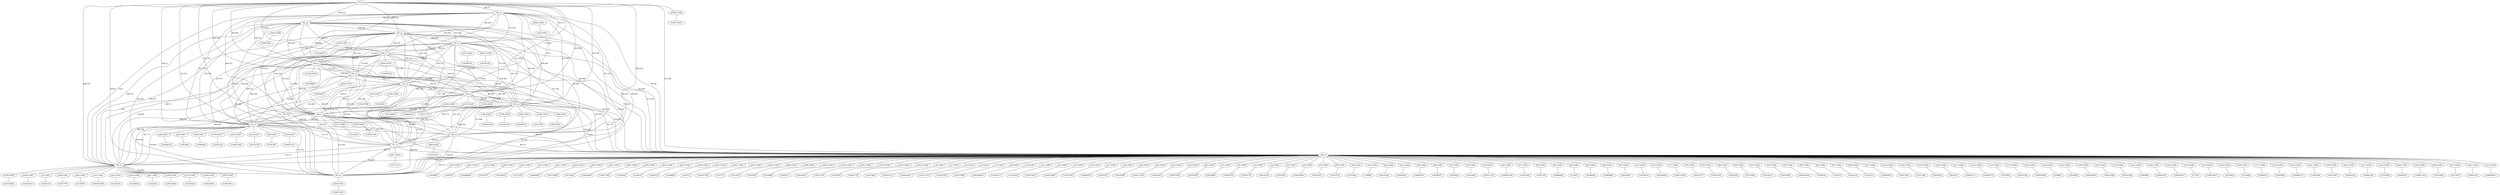 graph {
	"p0,53384" -- "c0"
	"c0" [ label="0.00345115", pos="24.2583,8.19513!"];
	"p1,53384" -- "c1"
	"c1" [ label="0.000819917", pos="7.1017,11.941!"];
	"p3,53384" -- "c2"
	"c2" [ label="0.00111576", pos="18.728,13.9641!"];
	"p4,53384" -- "c3"
	"c3" [ label="0.00557993", pos="15.1359,3.10826!"];
	"p7,53384" -- "c4"
	"c4" [ label="0.00157698", pos="15.1292,13.2306!"];
	"p8,53384" -- "c5"
	"c5" [ label="0.000349406", pos="5.9642,8.39556!"];
	"p10,53384" -- "c6"
	"c6" [ label="0.00536711", pos="22.1834,8.1274!"];
	"p11,53384" -- "c7"
	"c7" [ label="0.0135044", pos="17.1476,12.521!"];
	"p12,53481" -- "c8"
	"c8" [ label="0.0345739", pos="20.0286,5.15849!"];
	"p13,53384" -- "c9"
	"c9" [ label="0.000758212", pos="4.68285,13.2429!"];
	"p15,53384" -- "c10"
	"c10" [ label="0.000743984", pos="18.8508,7.75953!"];
	"p16,53384" -- "c11"
	"c11" [ label="0.00197863", pos="15.1893,4.57214!"];
	"p17,53384" -- "c12"
	"c12" [ label="0.00095919", pos="18.6435,7.94328!"];
	"p18,53384" -- "c13"
	"c13" [ label="0.0381351", pos="14.3775,1.66514!"];
	"p20,53384" -- "c14"
	"c14" [ label="0.00105006", pos="15.54,15.402!"];
	"p22,53384" -- "c15"
	"c15" [ label="0.000117504", pos="11.7478,7.96987!"];
	"p23,53384" -- "c16"
	"c16" [ label="0.00201403", pos="15.1021,11.7699!"];
	"p28,53384" -- "c17"
	"c17" [ label="0.000473057", pos="16.2565,8.74281!"];
	"p30,53384" -- "c18"
	"c18" [ label="0.00702855", pos="27.1076,8.10124!"];
	"p31,53384" -- "c19"
	"c19" [ label="0.00780861", pos="14.8424,8.08918!"];
	"p32,53384" -- "c20"
	"c20" [ label="0.00678553", pos="24.3459,1.26206!"];
	"p33,53384" -- "c21"
	"c21" [ label="0.00781714", pos="15.2356,7.94144!"];
	"p34,53384" -- "c22"
	"c22" [ label="0.00142376", pos="8.04935,8.21772!"];
	"p35,53384" -- "c23"
	"c23" [ label="0.0510252", pos="13.3489,3.83686!"];
	"p36,53384" -- "c24"
	"c24" [ label="0.000538833", pos="8.78498,14.7272!"];
	"p37,53384" -- "c25"
	"c25" [ label="0.00331073", pos="4.74425,3.13984!"];
	"p39,53384" -- "c26"
	"c26" [ label="0.00119723", pos="21.6356,8.20523!"];
	"p40,53384" -- "c27"
	"c27" [ label="0.0325183", pos="10.6743,12.6699!"];
	"p41,53384" -- "c28"
	"c28" [ label="0.138089", pos="13.1812,12.5154!"];
	"p42,53384" -- "c29"
	"c29" [ label="0.00123528", pos="23.2295,11.9245!"];
	"p43,53384" -- "c30"
	"c30" [ label="0.00839024", pos="19.6378,3.67417!"];
	"p44,53384" -- "c31"
	"c31" [ label="0.00643037", pos="14.9995,4.87512!"];
	"p46,53384" -- "c32"
	"c32" [ label="0.00594537", pos="19.3985,0.82263!"];
	"p52,53384" -- "c33"
	"c33" [ label="0.0002824", pos="0.0120334,8.38589!"];
	"p53,53384" -- "c34"
	"c34" [ label="0.00144801", pos="19.1722,7.98372!"];
	"p54,53384" -- "c35"
	"c35" [ label="0.00511116", pos="9.90804,8.207!"];
	"p56,53384" -- "c36"
	"c36" [ label="0.000425164", pos="3.46111,8.14544!"];
	"p57,53384" -- "c37"
	"c37" [ label="0.0435208", pos="15.0924,10.1778!"];
	"p59,53384" -- "c38"
	"c38" [ label="0.0057195", pos="8.6174,8.11663!"];
	"p60,53384" -- "c39"
	"c39" [ label="0.00886049", pos="31.984,8.41568!"];
	"p63,53384" -- "c40"
	"c40" [ label="0.129057", pos="17.0566,3.8495!"];
	"p65,53384" -- "c41"
	"c41" [ label="0.00386441", pos="31.1428,6.62356!"];
	"p66,53384" -- "c42"
	"c42" [ label="0.00899967", pos="21.2162,0.888583!"];
	"p67,53384" -- "c43"
	"c43" [ label="0.00100917", pos="15.0814,7.96985!"];
	"p72,53384" -- "c44"
	"c44" [ label="0.00186701", pos="10.791,3.6809!"];
	"p73,53384" -- "c45"
	"c45" [ label="0.00226444", pos="5.06378,1.28542!"];
	"p77,53384" -- "c46"
	"c46" [ label="0.000714706", pos="15.1,5.83005!"];
	"p78,53384" -- "c47"
	"c47" [ label="0.00142773", pos="6.96182,4.46185!"];
	"p79,53384" -- "c48"
	"c48" [ label="0.00521632", pos="14.9829,11.4685!"];
	"p86,53384" -- "c49"
	"c49" [ label="0.0054326", pos="20.251,8.15755!"];
	"p89,53384" -- "c50"
	"c50" [ label="0.00710601", pos="8.68259,16.0411!"];
	"p91,53384" -- "c51"
	"c51" [ label="0.00194121", pos="9.84893,7.90537!"];
	"p92,53384" -- "c52"
	"c52" [ label="0.00353843", pos="17.32,0.0275696!"];
	"p93,53384" -- "c53"
	"c53" [ label="0.000418638", pos="25.6737,8.05553!"];
	"p95,53384" -- "c54"
	"c54" [ label="0.0289193", pos="15.1722,8.6086!"];
	"p96,53384" -- "c55"
	"c55" [ label="0.167873", pos="16.2191,16.5931!"];
	"p97,53384" -- "c56"
	"c56" [ label="0.0224119", pos="14.8666,8.25476!"];
	"p98,53384" -- "c57"
	"c57" [ label="0.0150141", pos="22.005,13.5966!"];
	"p101,53384" -- "c58"
	"c58" [ label="0.00082839", pos="8.274,13.6038!"];
	"p102,53384" -- "c59"
	"c59" [ label="0.00513019", pos="23.248,8.14352!"];
	"p104,53384" -- "c60"
	"c60" [ label="0.0115348", pos="19.5815,12.6603!"];
	"p105,53384" -- "c61"
	"c61" [ label="0.0455034", pos="11.6725,13.9671!"];
	"p106,53384" -- "c62"
	"c62" [ label="0.0012011", pos="7.00238,8.26572!"];
	"p111,53384" -- "c63"
	"c63" [ label="0.00097131", pos="25.7599,13.2227!"];
	"p114,53384" -- "c64"
	"c64" [ label="0.00424773", pos="18.7169,2.44351!"];
	"p116,53384" -- "c65"
	"c65" [ label="0.0579939", pos="11.6606,2.42343!"];
	"p118,53384" -- "c66"
	"c66" [ label="0.00301258", pos="13.5408,7.98015!"];
	"p122,53384" -- "c67"
	"c67" [ label="0.000558304", pos="25.6912,3.10086!"];
	"p125,53384" -- "c68"
	"c68" [ label="0.038491", pos="14.9248,8.2896!"];
	"p126,53384" -- "c69"
	"c69" [ label="0.0228458", pos="10.6722,1.00889!"];
	"p129,53384" -- "c70"
	"c70" [ label="0.000344652", pos="21.3439,16.0107!"];
	"p132,53384" -- "c71"
	"c71" [ label="0.00101888", pos="8.36244,2.79513!"];
	"p135,52817" -- "c72"
	"c72" [ label="0.00110736", pos="14.0626,7.12748!"];
	"p138,53384" -- "c73"
	"c73" [ label="0.00132398", pos="17.5133,12.1827!"];
	"p141,53384" -- "c74"
	"c74" [ label="0.0480809", pos="20.6966,8.4943!"];
	"p142,53384" -- "c75"
	"c75" [ label="0.00933476", pos="17.5183,4.0828!"];
	"p144,53384" -- "c76"
	"c76" [ label="0.000438147", pos="21.5517,14.717!"];
	"p152,53384" -- "c77"
	"c77" [ label="0.13797", pos="32.4324,8.46146!"];
	"p155,53384" -- "c78"
	"c78" [ label="0.000578527", pos="4.78117,8.40422!"];
	"p156,53384" -- "c79"
	"c79" [ label="0.0218833", pos="15.2826,10.6207!"];
	"p164,53481" -- "c80"
	"c80" [ label="0.00277797", pos="16.1802,7.69599!"];
	"p169,53384" -- "c81"
	"c81" [ label="0.0152861", pos="21.9086,2.805!"];
	"p171,53384" -- "c82"
	"c82" [ label="0.00483211", pos="23.2029,4.44465!"];
	"p176,53384" -- "c83"
	"c83" [ label="0.0248584", pos="12.8664,12.2758!"];
	"p185,53384" -- "c84"
	"c84" [ label="0.000928115", pos="8.66156,0.56508!"];
	"p191,53384" -- "c85"
	"c85" [ label="0.0054106", pos="21.3538,0.479426!"];
	"p192,53384" -- "c86"
	"c86" [ label="0.00573687", pos="14.6596,7.8346!"];
	"p200,53481" -- "c87"
	"c87" [ label="0.0130975", pos="15.6764,7.03837!"];
	"p209,53384" -- "c88"
	"c88" [ label="0.00420222", pos="14.9404,6.67902!"];
	"p212,53481" -- "c89"
	"c89" [ label="0.000972788", pos="14.1059,8.8391!"];
	"p213,53384" -- "c90"
	"c90" [ label="0.00892229", pos="12.872,4.17383!"];
	"p224,53481" -- "c91"
	"c91" [ label="0.0472302", pos="16.1449,8.30674!"];
	"p229,52817" -- "c92"
	"c92" [ label="0.0191367", pos="19.9919,11.2132!"];
	"p233,53384" -- "c93"
	"c93" [ label="0.0107006", pos="6.81517,1.09809!"];
	"p244,53384" -- "c94"
	"c94" [ label="0.00404915", pos="15.2377,12.5383!"];
	"p246,53384" -- "c95"
	"c95" [ label="0.000473319", pos="12.3444,8.03172!"];
	"p264,53384" -- "c96"
	"c96" [ label="0.00718951", pos="14.921,9.34118!"];
	"p271,53384" -- "c97"
	"c97" [ label="0.0110457", pos="23.2333,0.989497!"];
	"p281,53384" -- "c98"
	"c98" [ label="0.00021033", pos="19.6119,8.01136!"];
	"p315,53384" -- "c99"
	"c99" [ label="0.000389317", pos="12.1439,1.1007!"];
	"p334,52817" -- "c100"
	"c100" [ label="0.000557513", pos="15.6078,8.95216!"];
	"p353,52028" -- "c101"
	"c101" [ label="0.00590751", pos="15.772,8.4615!"];
	"p358,53384" -- "c102"
	"c102" [ label="0.0438661", pos="11.0177,7.99684!"];
	"p362,53384" -- "c103"
	"c103" [ label="0.020782", pos="19.4289,15.6494!"];
	"p366,52817" -- "c104"
	"c104" [ label="0.000682131", pos="10.1538,5.1341!"];
	"p375,53384" -- "c105"
	"c105" [ label="0.000688981", pos="10.5623,8.04345!"];
	"p385,53384" -- "c106"
	"c106" [ label="0.0427675", pos="15.1418,5.39143!"];
	"p391,53384" -- "c107"
	"c107" [ label="0.00128252", pos="31.4264,8.16182!"];
	"p421,53481" -- "c108"
	"c108" [ label="0.0443634", pos="10.1817,11.2396!"];
	"p428,52817" -- "c109"
	"c109" [ label="0.0023833", pos="14.2986,8.30658!"];
	"p431,53384" -- "c110"
	"c110" [ label="0.0172138", pos="31.5942,6.43869!"];
	"p435,53384" -- "c111"
	"c111" [ label="0.00800987", pos="14.5739,7.97122!"];
	"p440,53384" -- "c112"
	"c112" [ label="0.00719048", pos="6.72181,15.7385!"];
	"p450,53384" -- "c113"
	"c113" [ label="0.0114365", pos="31.4658,10.1903!"];
	"p451,53384" -- "c114"
	"c114" [ label="0.00454649", pos="10.5702,15.7179!"];
	"p462,53384" -- "c116"
	"c116" [ label="0.00237786", pos="15.2773,3.82405!"];
	"p470,53384" -- "c117"
	"c117" [ label="0.0156854", pos="18.3555,8.04075!"];
	"p476,52546" -- "c118"
	"c118" [ label="0.00187998", pos="6.92027,1.01949!"];
	"p497,53025" -- "c119"
	"c119" [ label="0.0113713", pos="14.4476,6.96287!"];
	"p509,52817" -- "c121"
	"c121" [ label="0.0069048", pos="19.0871,9.94463!"];
	"p514,53384" -- "c122"
	"c122" [ label="0.0140125", pos="31.4899,7.53936!"];
	"p536,53384" -- "c123"
	"c123" [ label="0.0034118", pos="31.4281,7.24987!"];
	"p544,53384" -- "c124"
	"c124" [ label="0.0199869", pos="14.7314,9.06431!"];
	"p566,52641" -- "c125"
	"c125" [ label="0.00343945", pos="12.7961,1.54998!"];
	"p613,53384" -- "c126"
	"c126" [ label="0.055551", pos="14.9434,7.6276!"];
	"p622,53384" -- "c127"
	"c127" [ label="0.000787245", pos="8.52064,15.6458!"];
	"p653,53384" -- "c128"
	"c128" [ label="0.010775", pos="14.9333,7.29293!"];
	"p686,52842" -- "c129"
	"c129" [ label="0.0356761", pos="15.172,9.02902!"];
	"p708,52641" -- "c130"
	"c130" [ label="0.00457404", pos="13.7771,7.84795!"];
	"p926,53384" -- "c131"
	"c131" [ label="0.0112074", pos="8.68705,0.951377!"];
	"p958,53504" -- "c132"
	"c132" [ label="0.00873194", pos="15.8406,7.9769!"];
	"p969,53384" -- "c133"
	"c133" [ label="0.0210345", pos="21.4811,15.6775!"];
	"p999,53384" -- "c134"
	"c134" [ label="0.0144865", pos="17.5865,7.69837!"];
	"p1028,53481" -- "c135"
	"c135" [ label="0.00319288", pos="13.8152,8.35541!"];
	"p1090,53384" -- "c136"
	"c136" [ label="0.0448212", pos="23.3029,15.6547!"];
	"p1202,53384" -- "c137"
	"c137" [ label="0.00166472", pos="31.3752,9.2886!"];
	"p1313,53481" -- "c138"
	"c138" [ label="0.0325539", pos="23.1507,0.75096!"];
	"p1399,52546" -- "c140"
	"c140" [ label="0.0034031", pos="19.5586,15.6438!"];
	"p1636,52640" -- "c142"
	"c142" [ label="0.00716994", pos="14.2087,8.68269!"];
	"p1641,53384" -- "c144"
	"c144" [ label="0.00113324", pos="11.3147,1.55541!"];
	"p1676,52640" -- "c146"
	"c146" [ label="0.00969349", pos="15.5642,7.18826!"];
	"p1686,51388" -- "c148"
	"c148" [ label="0.000772618", pos="15.5189,7.94361!"];
	"p1700,52641" -- "c149"
	"c149" [ label="0.0164778", pos="8.76392,1.47377!"];
	"p1796,52817" -- "c150"
	"c150" [ label="0.00252154", pos="10.8495,5.66742!"];
	"p1850,52235" -- "c151"
	"c151" [ label="0.00587047", pos="15.0895,6.99586!"];
	"p1891,52641" -- "c152"
	"c152" [ label="0.00356351", pos="13.5349,0.939436!"];
	"p1919,53384" -- "c153"
	"c153" [ label="0.0183632", pos="11.6554,0.485536!"];
	"p1939,52641" -- "c154"
	"c154" [ label="0.0121638", pos="15.9898,7.77771!"];
	"p1949,53481" -- "c155"
	"c155" [ label="0.00420563", pos="14.846,7.85697!"];
	"p2023,51462" -- "c156"
	"c156" [ label="0.00132695", pos="15.268,8.56957!"];
	"p2113,52663" -- "c157"
	"c157" [ label="0.0124356", pos="10.5016,0.981707!"];
	"p2352,53384" -- "c159"
	"c159" [ label="0.00307755", pos="10.6735,0.961726!"];
	"p2403,53384" -- "c160"
	"c160" [ label="0.0027086", pos="31.5877,9.66814!"];
	"p2478,52663" -- "c161"
	"c161" [ label="0.00581796", pos="23.1012,0.949475!"];
	"p2518,53481" -- "c162"
	"c162" [ label="0.0534938", pos="15.1653,7.65112!"];
	"p2535,52817" -- "c163"
	"c163" [ label="0.000617954", pos="19.3747,10.2875!"];
	"p2975,53481" -- "c164"
	"c164" [ label="0.00979071", pos="19.3511,5.68729!"];
	"p3164,52640" -- "c167"
	"c167" [ label="0.0215178", pos="23.1103,15.3186!"];
	"p3184,51646" -- "c168"
	"c168" [ label="0.00693569", pos="13.1665,0.527321!"];
	"p3220,52345" -- "c169"
	"c169" [ label="0.00768683", pos="14.1722,7.4857!"];
	"p3538,53481" -- "c170"
	"c170" [ label="0.00723845", pos="10.8749,10.3653!"];
	"p4003,52373" -- "c171"
	"c171" [ label="0.00954085", pos="13.9472,7.82966!"];
	"p5329,53481" -- "c173"
	"c173" [ label="0.00231057", pos="11.0942,6.09328!"];
	"p6201,52028" -- "c174"
	"c174" [ label="0.00728739", pos="23.1961,15.9297!"];
	"p7296,51891" -- "c175"
	"c175" [ label="0.0108433", pos="19.6895,15.5384!"];
	"179_on" -- "180_on" [label="289.53"]
	"179_on" -- "182_on" [label="845.616"]
	"179_on" -- "183_on" [label="896.038"]
	"179_on" -- "184_on" [label="591.157"]
	"179_on" -- "186_on" [label="734.861"]
	"179_on" -- "188_on" [label="484.085"]
	"179_on" -- "189_on" [label="582.364"]
	"179_on" -- "191_on" [label="710.663"]
	"179_on" -- "192_on" [label="883.264"]
	"179_on" -- "193_on" [label="857.579"]
	"179_on" -- "194_on" [label="941.743"]
	"179_on" -- "195_on" [label="700.25"]
	"179_on" -- "196_on" [label="806.279"]
	"179_on" -- "197_on" [label="741.873"]
	"179_on" -- "198_on" [label="675.403"]
	"179_on" -- "199_on" [label="698.538"]
	"179_on" -- "200_on" [label="958.26"]
	"180_on" -- "182_on" [label="799.624"]
	"180_on" -- "183_on" [label="901.807"]
	"180_on" -- "184_on" [label="573.923"]
	"180_on" -- "186_on" [label="675.652"]
	"180_on" -- "188_on" [label="506.724"]
	"180_on" -- "189_on" [label="599.669"]
	"180_on" -- "191_on" [label="700.072"]
	"180_on" -- "192_on" [label="837.1"]
	"180_on" -- "193_on" [label="833.392"]
	"180_on" -- "194_on" [label="924.472"]
	"180_on" -- "195_on" [label="670.779"]
	"180_on" -- "196_on" [label="851.332"]
	"180_on" -- "197_on" [label="774.043"]
	"180_on" -- "198_on" [label="694.49"]
	"180_on" -- "199_on" [label="750.2"]
	"180_on" -- "200_on" [label="963.267"]
	"182_on" -- "183_on" [label="638.529"]
	"182_on" -- "184_on" [label="673.406"]
	"182_on" -- "186_on" [label="468.65"]
	"182_on" -- "188_on" [label="900.448"]
	"182_on" -- "189_on" [label="757.092"]
	"182_on" -- "191_on" [label="822.101"]
	"182_on" -- "192_on" [label="511.018"]
	"182_on" -- "193_on" [label="706.639"]
	"182_on" -- "194_on" [label="701.479"]
	"182_on" -- "195_on" [label="550.758"]
	"182_on" -- "196_on" [label="946.983"]
	"182_on" -- "197_on" [label="956.43"]
	"182_on" -- "198_on" [label="743.859"]
	"182_on" -- "199_on" [label="896.573"]
	"182_on" -- "200_on" [label="639.255"]
	"183_on" -- "184_on" [label="698.448"]
	"183_on" -- "186_on" [label="786.319"]
	"183_on" -- "188_on" [label="1001.93"]
	"183_on" -- "189_on" [label="681.192"]
	"183_on" -- "191_on" [label="976.703"]
	"183_on" -- "192_on" [label="753.223"]
	"183_on" -- "193_on" [label="845.704"]
	"183_on" -- "194_on" [label="756.272"]
	"183_on" -- "195_on" [label="633.073"]
	"183_on" -- "196_on" [label="761.366"]
	"183_on" -- "197_on" [label="881.534"]
	"183_on" -- "198_on" [label="589.502"]
	"183_on" -- "199_on" [label="657.677"]
	"183_on" -- "200_on" [label="341.803"]
	"184_on" -- "186_on" [label="656.15"]
	"184_on" -- "188_on" [label="761.835"]
	"184_on" -- "189_on" [label="379.29"]
	"184_on" -- "191_on" [label="895.512"]
	"184_on" -- "192_on" [label="829.559"]
	"184_on" -- "193_on" [label="941.172"]
	"184_on" -- "194_on" [label="972.325"]
	"184_on" -- "195_on" [label="395.249"]
	"184_on" -- "196_on" [label="917.536"]
	"184_on" -- "197_on" [label="937.399"]
	"184_on" -- "198_on" [label="471.479"]
	"184_on" -- "199_on" [label="690.72"]
	"184_on" -- "200_on" [label="774.034"]
	"186_on" -- "188_on" [label="768.88"]
	"186_on" -- "189_on" [label="757.835"]
	"186_on" -- "191_on" [label="721.346"]
	"186_on" -- "192_on" [label="530.514"]
	"186_on" -- "193_on" [label="676.509"]
	"186_on" -- "194_on" [label="737.906"]
	"186_on" -- "195_on" [label="586.753"]
	"186_on" -- "196_on" [label="993.386"]
	"186_on" -- "197_on" [label="904.02"]
	"186_on" -- "198_on" [label="791.431"]
	"186_on" -- "199_on" [label="951.7"]
	"186_on" -- "200_on" [label="792.504"]
	"188_on" -- "189_on" [label="752.253"]
	"188_on" -- "191_on" [label="535.816"]
	"188_on" -- "192_on" [label="830.285"]
	"188_on" -- "193_on" [label="730.908"]
	"188_on" -- "194_on" [label="814.505"]
	"188_on" -- "195_on" [label="840.344"]
	"188_on" -- "196_on" [label="717.836"]
	"188_on" -- "197_on" [label="590.473"]
	"188_on" -- "198_on" [label="819.794"]
	"188_on" -- "199_on" [label="759.482"]
	"188_on" -- "200_on" [label="1020.28"]
	"189_on" -- "191_on" [label="918.676"]
	"189_on" -- "192_on" [label="908.18"]
	"189_on" -- "193_on" [label="1012.19"]
	"189_on" -- "194_on" [label="1016.11"]
	"189_on" -- "195_on" [label="520.837"]
	"189_on" -- "196_on" [label="835.581"]
	"189_on" -- "197_on" [label="879.235"]
	"189_on" -- "198_on" [label="350.659"]
	"189_on" -- "199_on" [label="578.276"]
	"189_on" -- "200_on" [label="761.828"]
	"191_on" -- "192_on" [label="666.326"]
	"191_on" -- "193_on" [label="497.863"]
	"191_on" -- "194_on" [label="618.388"]
	"191_on" -- "195_on" [label="914.896"]
	"191_on" -- "196_on" [label="701.467"]
	"191_on" -- "197_on" [label="545.253"]
	"191_on" -- "198_on" [label="979.053"]
	"191_on" -- "199_on" [label="884.449"]
	"191_on" -- "200_on" [label="915.15"]
	"192_on" -- "193_on" [label="488.06"]
	"192_on" -- "194_on" [label="517.082"]
	"192_on" -- "195_on" [label="744.92"]
	"192_on" -- "196_on" [label="851.392"]
	"192_on" -- "197_on" [label="809.512"]
	"192_on" -- "198_on" [label="901.737"]
	"192_on" -- "199_on" [label="993.796"]
	"192_on" -- "200_on" [label="704.42"]
	"193_on" -- "194_on" [label="400.658"]
	"193_on" -- "195_on" [label="885.776"]
	"193_on" -- "196_on" [label="727.698"]
	"193_on" -- "197_on" [label="646.706"]
	"193_on" -- "198_on" [label="1022.99"]
	"193_on" -- "199_on" [label="947.777"]
	"193_on" -- "200_on" [label="778.234"]
	"194_on" -- "195_on" [label="890.525"]
	"194_on" -- "196_on" [label="676.437"]
	"194_on" -- "197_on" [label="657.177"]
	"194_on" -- "198_on" [label="958.557"]
	"194_on" -- "199_on" [label="887.948"]
	"194_on" -- "200_on" [label="675.842"]
	"195_on" -- "196_on" [label="961.607"]
	"195_on" -- "197_on" [label="1017.27"]
	"195_on" -- "198_on" [label="533.701"]
	"195_on" -- "199_on" [label="753.662"]
	"195_on" -- "200_on" [label="702.275"]
	"196_on" -- "197_on" [label="450.39"]
	"196_on" -- "198_on" [label="804.78"]
	"196_on" -- "199_on" [label="607.73"]
	"196_on" -- "200_on" [label="726.251"]
	"197_on" -- "198_on" [label="886.646"]
	"197_on" -- "199_on" [label="714.737"]
	"197_on" -- "200_on" [label="838.981"]
	"198_on" -- "199_on" [label="532.137"]
	"198_on" -- "200_on" [label="679.777"]
	"199_on" -- "200_on" [label="702.091"]
	"179_on" -- "p1686,51388"
	"180_on" -- "p2023,51462"
	"182_on" -- "p3184,51646"
	"183_on" -- "p7296,51891"
	"184_on" -- "p353,52028"
	"184_on" -- "p6201,52028"
	"186_on" -- "p1850,52235"
	"188_on" -- "p3220,52345"
	"189_on" -- "p4003,52373"
	"191_on" -- "p476,52546"
	"191_on" -- "p1399,52546"
	"192_on" -- "p1636,52640"
	"192_on" -- "p1676,52640"
	"192_on" -- "p3164,52640"
	"193_on" -- "p566,52641"
	"193_on" -- "p708,52641"
	"193_on" -- "p1700,52641"
	"193_on" -- "p1891,52641"
	"193_on" -- "p1939,52641"
	"194_on" -- "p2113,52663"
	"194_on" -- "p2478,52663"
	"195_on" -- "p135,52817"
	"195_on" -- "p229,52817"
	"195_on" -- "p334,52817"
	"195_on" -- "p366,52817"
	"195_on" -- "p428,52817"
	"195_on" -- "p509,52817"
	"195_on" -- "p1796,52817"
	"195_on" -- "p2535,52817"
	"196_on" -- "p686,52842"
	"197_on" -- "p497,53025"
	"198_on" -- "p0,53384"
	"198_on" -- "p1,53384"
	"198_on" -- "p3,53384"
	"198_on" -- "p4,53384"
	"198_on" -- "p7,53384"
	"198_on" -- "p8,53384"
	"198_on" -- "p10,53384"
	"198_on" -- "p11,53384"
	"198_on" -- "p13,53384"
	"198_on" -- "p15,53384"
	"198_on" -- "p16,53384"
	"198_on" -- "p17,53384"
	"198_on" -- "p18,53384"
	"198_on" -- "p20,53384"
	"198_on" -- "p22,53384"
	"198_on" -- "p23,53384"
	"198_on" -- "p28,53384"
	"198_on" -- "p30,53384"
	"198_on" -- "p31,53384"
	"198_on" -- "p32,53384"
	"198_on" -- "p33,53384"
	"198_on" -- "p34,53384"
	"198_on" -- "p35,53384"
	"198_on" -- "p36,53384"
	"198_on" -- "p37,53384"
	"198_on" -- "p39,53384"
	"198_on" -- "p40,53384"
	"198_on" -- "p41,53384"
	"198_on" -- "p42,53384"
	"198_on" -- "p43,53384"
	"198_on" -- "p44,53384"
	"198_on" -- "p46,53384"
	"198_on" -- "p52,53384"
	"198_on" -- "p53,53384"
	"198_on" -- "p54,53384"
	"198_on" -- "p56,53384"
	"198_on" -- "p57,53384"
	"198_on" -- "p59,53384"
	"198_on" -- "p60,53384"
	"198_on" -- "p63,53384"
	"198_on" -- "p65,53384"
	"198_on" -- "p66,53384"
	"198_on" -- "p67,53384"
	"198_on" -- "p72,53384"
	"198_on" -- "p73,53384"
	"198_on" -- "p77,53384"
	"198_on" -- "p78,53384"
	"198_on" -- "p79,53384"
	"198_on" -- "p86,53384"
	"198_on" -- "p89,53384"
	"198_on" -- "p91,53384"
	"198_on" -- "p92,53384"
	"198_on" -- "p93,53384"
	"198_on" -- "p95,53384"
	"198_on" -- "p96,53384"
	"198_on" -- "p97,53384"
	"198_on" -- "p98,53384"
	"198_on" -- "p101,53384"
	"198_on" -- "p102,53384"
	"198_on" -- "p104,53384"
	"198_on" -- "p105,53384"
	"198_on" -- "p106,53384"
	"198_on" -- "p111,53384"
	"198_on" -- "p114,53384"
	"198_on" -- "p116,53384"
	"198_on" -- "p118,53384"
	"198_on" -- "p122,53384"
	"198_on" -- "p125,53384"
	"198_on" -- "p126,53384"
	"198_on" -- "p129,53384"
	"198_on" -- "p132,53384"
	"198_on" -- "p138,53384"
	"198_on" -- "p141,53384"
	"198_on" -- "p142,53384"
	"198_on" -- "p144,53384"
	"198_on" -- "p152,53384"
	"198_on" -- "p155,53384"
	"198_on" -- "p156,53384"
	"198_on" -- "p169,53384"
	"198_on" -- "p171,53384"
	"198_on" -- "p176,53384"
	"198_on" -- "p185,53384"
	"198_on" -- "p191,53384"
	"198_on" -- "p192,53384"
	"198_on" -- "p209,53384"
	"198_on" -- "p213,53384"
	"198_on" -- "p233,53384"
	"198_on" -- "p244,53384"
	"198_on" -- "p246,53384"
	"198_on" -- "p264,53384"
	"198_on" -- "p271,53384"
	"198_on" -- "p281,53384"
	"198_on" -- "p315,53384"
	"198_on" -- "p358,53384"
	"198_on" -- "p362,53384"
	"198_on" -- "p375,53384"
	"198_on" -- "p385,53384"
	"198_on" -- "p391,53384"
	"198_on" -- "p431,53384"
	"198_on" -- "p435,53384"
	"198_on" -- "p440,53384"
	"198_on" -- "p450,53384"
	"198_on" -- "p451,53384"
	"198_on" -- "p462,53384"
	"198_on" -- "p470,53384"
	"198_on" -- "p514,53384"
	"198_on" -- "p536,53384"
	"198_on" -- "p544,53384"
	"198_on" -- "p613,53384"
	"198_on" -- "p622,53384"
	"198_on" -- "p653,53384"
	"198_on" -- "p926,53384"
	"198_on" -- "p969,53384"
	"198_on" -- "p999,53384"
	"198_on" -- "p1090,53384"
	"198_on" -- "p1202,53384"
	"198_on" -- "p1641,53384"
	"198_on" -- "p1919,53384"
	"198_on" -- "p2352,53384"
	"198_on" -- "p2403,53384"
	"199_on" -- "p12,53481"
	"199_on" -- "p164,53481"
	"199_on" -- "p200,53481"
	"199_on" -- "p212,53481"
	"199_on" -- "p224,53481"
	"199_on" -- "p421,53481"
	"199_on" -- "p1028,53481"
	"199_on" -- "p1313,53481"
	"199_on" -- "p1949,53481"
	"199_on" -- "p2518,53481"
	"199_on" -- "p2975,53481"
	"199_on" -- "p3538,53481"
	"199_on" -- "p5329,53481"
	"200_on" -- "p958,53504"
}
